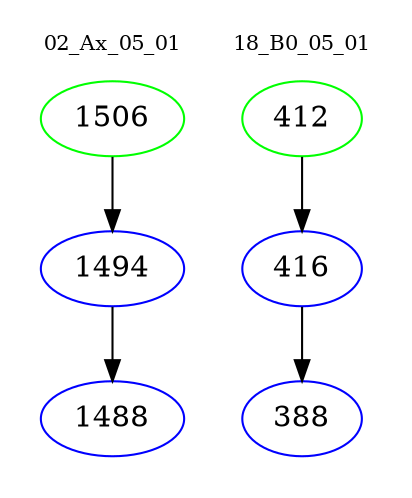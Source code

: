 digraph{
subgraph cluster_0 {
color = white
label = "02_Ax_05_01";
fontsize=10;
T0_1506 [label="1506", color="green"]
T0_1506 -> T0_1494 [color="black"]
T0_1494 [label="1494", color="blue"]
T0_1494 -> T0_1488 [color="black"]
T0_1488 [label="1488", color="blue"]
}
subgraph cluster_1 {
color = white
label = "18_B0_05_01";
fontsize=10;
T1_412 [label="412", color="green"]
T1_412 -> T1_416 [color="black"]
T1_416 [label="416", color="blue"]
T1_416 -> T1_388 [color="black"]
T1_388 [label="388", color="blue"]
}
}
